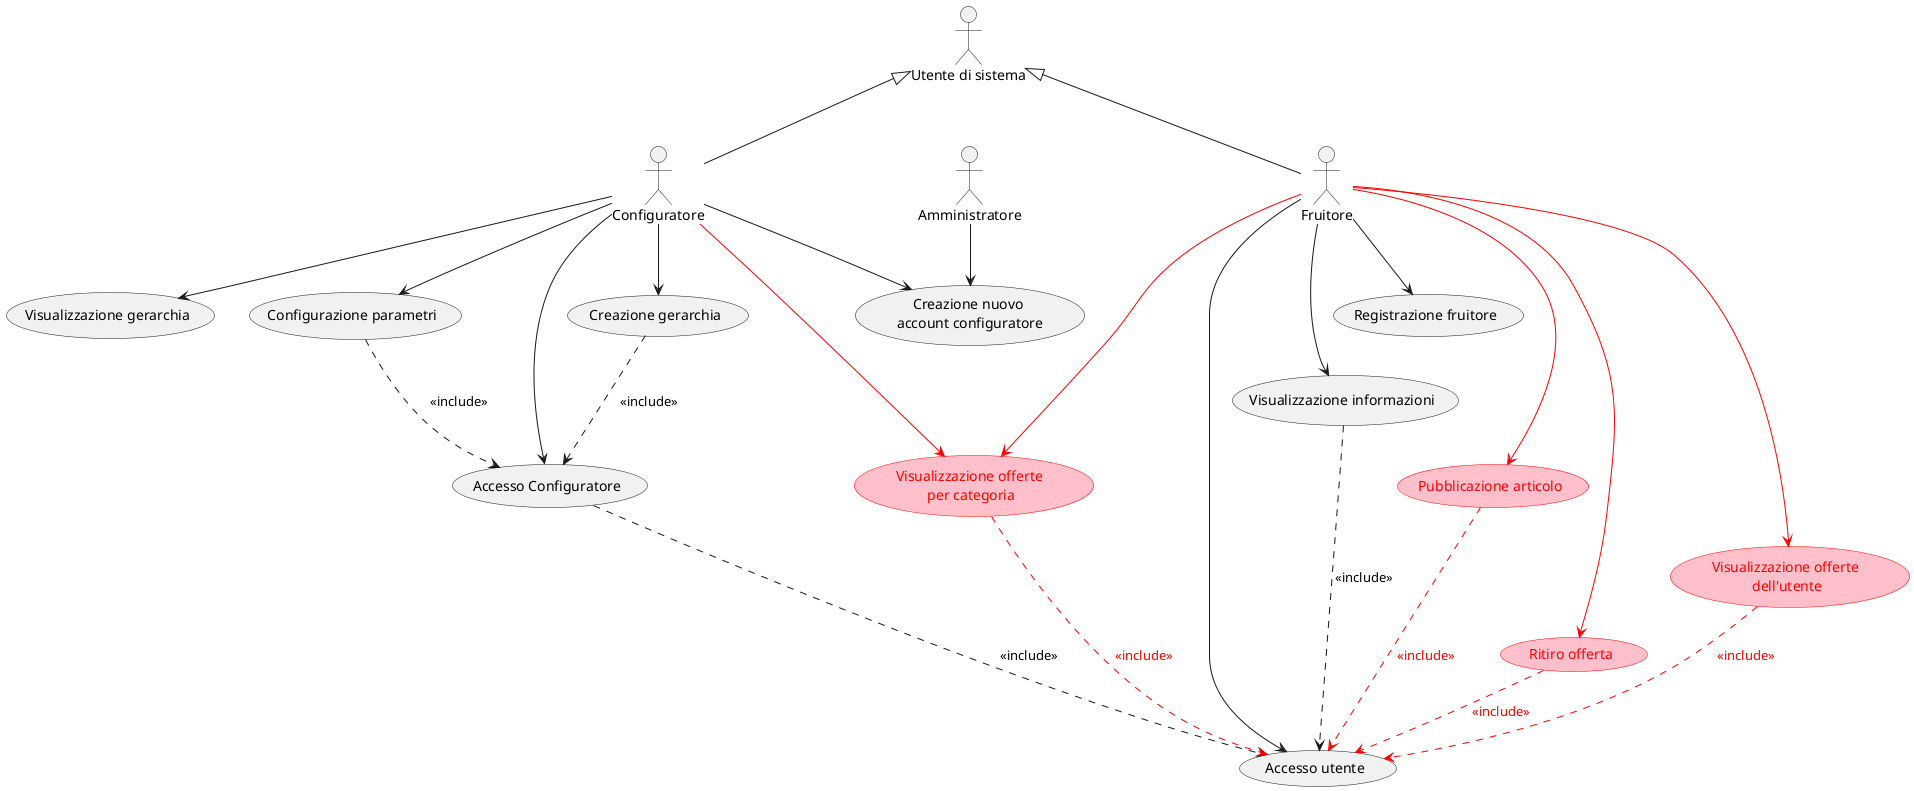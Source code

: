 @startuml

:Utente di sistema: as user
:Configuratore: as conf
:Amministratore: as adm

conf -up-|> user
conf --> (Accesso Configuratore)
conf --> (Creazione gerarchia)

adm --> (Creazione nuovo \naccount configuratore)
conf --> (Creazione nuovo \naccount configuratore)
conf --> (Visualizzazione gerarchia)

(Accesso Configuratore) ..> (Accesso utente): <<include>>
(Creazione gerarchia) ..> (Accesso Configuratore): <<include>>

:Fruitore: as fruit

fruit -up-|> user

(Configurazione parametri)
(Registrazione fruitore)

conf --> (Configurazione parametri)
fruit --> (Visualizzazione informazioni)
fruit --> (Registrazione fruitore)
fruit --> (Accesso utente)
(Configurazione parametri) ..> (Accesso Configuratore) : <<include>>

(Visualizzazione informazioni) ..> (Accesso utente) : <<include>>

'VERSIONE 3 ==========================================

(Pubblicazione articolo) #pink;line:red;text:red
(Ritiro offerta) #pink;line:red;text:red
(Visualizzazione offerte \nper categoria) #pink;line:red;text:red
(Visualizzazione offerte \ndell'utente) #pink;line:red;text:red

fruit --> (Pubblicazione articolo) #red;text:red
fruit --> (Ritiro offerta) #red;text:red
fruit --> (Visualizzazione offerte \nper categoria) #red;text:red
conf --> (Visualizzazione offerte \nper categoria) #red;text:red
fruit --> (Visualizzazione offerte \ndell'utente) #red;text:red

(Creazione gerarchia) -[hidden]- (Visualizzazione offerte \nper categoria)
(Registrazione fruitore) -[hidden]- (Pubblicazione articolo)
(Pubblicazione articolo) -[hidden]- (Ritiro offerta)

(Visualizzazione offerte \ndell'utente) ..> (Accesso utente) #red;text:red : <<include>>
(Visualizzazione offerte \nper categoria) ..> (Accesso utente) #red;text:red : <<include>>
(Ritiro offerta) ..> (Accesso utente) #red;text:red : <<include>>
(Pubblicazione articolo)  ..> (Accesso utente) #red;text:red : <<include>>

@enduml


